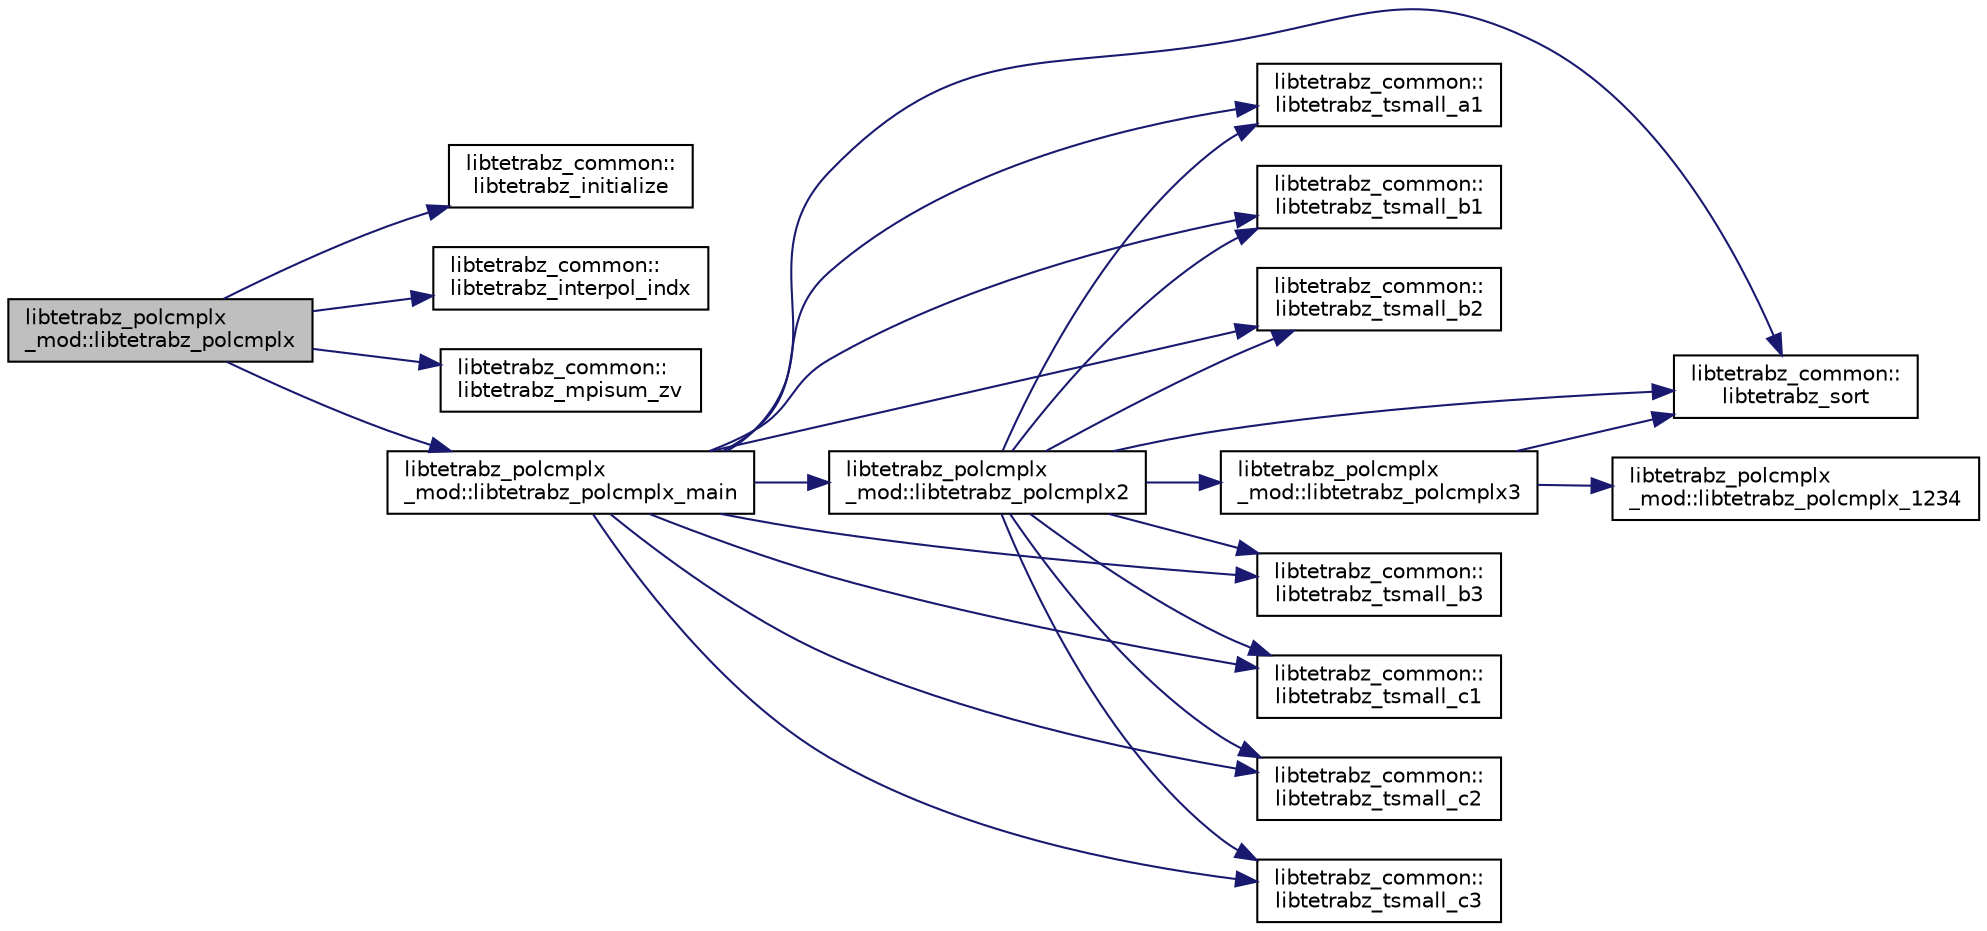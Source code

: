 digraph "libtetrabz_polcmplx_mod::libtetrabz_polcmplx"
{
 // LATEX_PDF_SIZE
  edge [fontname="Helvetica",fontsize="10",labelfontname="Helvetica",labelfontsize="10"];
  node [fontname="Helvetica",fontsize="10",shape=record];
  rankdir="LR";
  Node1 [label="libtetrabz_polcmplx\l_mod::libtetrabz_polcmplx",height=0.2,width=0.4,color="black", fillcolor="grey75", style="filled", fontcolor="black",tooltip=" "];
  Node1 -> Node2 [color="midnightblue",fontsize="10",style="solid",fontname="Helvetica"];
  Node2 [label="libtetrabz_common::\llibtetrabz_initialize",height=0.2,width=0.4,color="black", fillcolor="white", style="filled",URL="$namespacelibtetrabz__common.html#abfc554c125a2f59af93b436e39a495a1",tooltip=" "];
  Node1 -> Node3 [color="midnightblue",fontsize="10",style="solid",fontname="Helvetica"];
  Node3 [label="libtetrabz_common::\llibtetrabz_interpol_indx",height=0.2,width=0.4,color="black", fillcolor="white", style="filled",URL="$namespacelibtetrabz__common.html#aa0ded63e69832c4f1bc4559239890063",tooltip=" "];
  Node1 -> Node4 [color="midnightblue",fontsize="10",style="solid",fontname="Helvetica"];
  Node4 [label="libtetrabz_common::\llibtetrabz_mpisum_zv",height=0.2,width=0.4,color="black", fillcolor="white", style="filled",URL="$namespacelibtetrabz__common.html#a0eb4a3cb7d860a321f1c4e2adc915ae5",tooltip=" "];
  Node1 -> Node5 [color="midnightblue",fontsize="10",style="solid",fontname="Helvetica"];
  Node5 [label="libtetrabz_polcmplx\l_mod::libtetrabz_polcmplx_main",height=0.2,width=0.4,color="black", fillcolor="white", style="filled",URL="$namespacelibtetrabz__polcmplx__mod.html#a303cfea5055930f1e7ae4238a9a8f0ec",tooltip=" "];
  Node5 -> Node6 [color="midnightblue",fontsize="10",style="solid",fontname="Helvetica"];
  Node6 [label="libtetrabz_polcmplx\l_mod::libtetrabz_polcmplx2",height=0.2,width=0.4,color="black", fillcolor="white", style="filled",URL="$namespacelibtetrabz__polcmplx__mod.html#aebb4320b6be485d29f977d92703d5406",tooltip=" "];
  Node6 -> Node7 [color="midnightblue",fontsize="10",style="solid",fontname="Helvetica"];
  Node7 [label="libtetrabz_polcmplx\l_mod::libtetrabz_polcmplx3",height=0.2,width=0.4,color="black", fillcolor="white", style="filled",URL="$namespacelibtetrabz__polcmplx__mod.html#a13826ddae4717b73289f6bd0bd8a83ad",tooltip=" "];
  Node7 -> Node8 [color="midnightblue",fontsize="10",style="solid",fontname="Helvetica"];
  Node8 [label="libtetrabz_polcmplx\l_mod::libtetrabz_polcmplx_1234",height=0.2,width=0.4,color="black", fillcolor="white", style="filled",URL="$namespacelibtetrabz__polcmplx__mod.html#a3616f5cc2cbb160d68470437002c3dd7",tooltip=" "];
  Node7 -> Node9 [color="midnightblue",fontsize="10",style="solid",fontname="Helvetica"];
  Node9 [label="libtetrabz_common::\llibtetrabz_sort",height=0.2,width=0.4,color="black", fillcolor="white", style="filled",URL="$namespacelibtetrabz__common.html#a1b9ef325ec546befb82629cf7ef91ad9",tooltip=" "];
  Node6 -> Node9 [color="midnightblue",fontsize="10",style="solid",fontname="Helvetica"];
  Node6 -> Node10 [color="midnightblue",fontsize="10",style="solid",fontname="Helvetica"];
  Node10 [label="libtetrabz_common::\llibtetrabz_tsmall_a1",height=0.2,width=0.4,color="black", fillcolor="white", style="filled",URL="$namespacelibtetrabz__common.html#a8d66bea28eb396835ca877191ace3253",tooltip=" "];
  Node6 -> Node11 [color="midnightblue",fontsize="10",style="solid",fontname="Helvetica"];
  Node11 [label="libtetrabz_common::\llibtetrabz_tsmall_b1",height=0.2,width=0.4,color="black", fillcolor="white", style="filled",URL="$namespacelibtetrabz__common.html#a75157a89708cc0089437c92d2e54e925",tooltip=" "];
  Node6 -> Node12 [color="midnightblue",fontsize="10",style="solid",fontname="Helvetica"];
  Node12 [label="libtetrabz_common::\llibtetrabz_tsmall_b2",height=0.2,width=0.4,color="black", fillcolor="white", style="filled",URL="$namespacelibtetrabz__common.html#a355f7b2241eb494eaf7125152de771b9",tooltip=" "];
  Node6 -> Node13 [color="midnightblue",fontsize="10",style="solid",fontname="Helvetica"];
  Node13 [label="libtetrabz_common::\llibtetrabz_tsmall_b3",height=0.2,width=0.4,color="black", fillcolor="white", style="filled",URL="$namespacelibtetrabz__common.html#a7e962fc87f161d1f88191e77306fa9c1",tooltip=" "];
  Node6 -> Node14 [color="midnightblue",fontsize="10",style="solid",fontname="Helvetica"];
  Node14 [label="libtetrabz_common::\llibtetrabz_tsmall_c1",height=0.2,width=0.4,color="black", fillcolor="white", style="filled",URL="$namespacelibtetrabz__common.html#aa2a0d37e687916071514ce38e4b80621",tooltip=" "];
  Node6 -> Node15 [color="midnightblue",fontsize="10",style="solid",fontname="Helvetica"];
  Node15 [label="libtetrabz_common::\llibtetrabz_tsmall_c2",height=0.2,width=0.4,color="black", fillcolor="white", style="filled",URL="$namespacelibtetrabz__common.html#ac674134f57b5810124b0df66160475e7",tooltip=" "];
  Node6 -> Node16 [color="midnightblue",fontsize="10",style="solid",fontname="Helvetica"];
  Node16 [label="libtetrabz_common::\llibtetrabz_tsmall_c3",height=0.2,width=0.4,color="black", fillcolor="white", style="filled",URL="$namespacelibtetrabz__common.html#a2b462e9c21acca9b46bf7a90c8382721",tooltip=" "];
  Node5 -> Node9 [color="midnightblue",fontsize="10",style="solid",fontname="Helvetica"];
  Node5 -> Node10 [color="midnightblue",fontsize="10",style="solid",fontname="Helvetica"];
  Node5 -> Node11 [color="midnightblue",fontsize="10",style="solid",fontname="Helvetica"];
  Node5 -> Node12 [color="midnightblue",fontsize="10",style="solid",fontname="Helvetica"];
  Node5 -> Node13 [color="midnightblue",fontsize="10",style="solid",fontname="Helvetica"];
  Node5 -> Node14 [color="midnightblue",fontsize="10",style="solid",fontname="Helvetica"];
  Node5 -> Node15 [color="midnightblue",fontsize="10",style="solid",fontname="Helvetica"];
  Node5 -> Node16 [color="midnightblue",fontsize="10",style="solid",fontname="Helvetica"];
}
